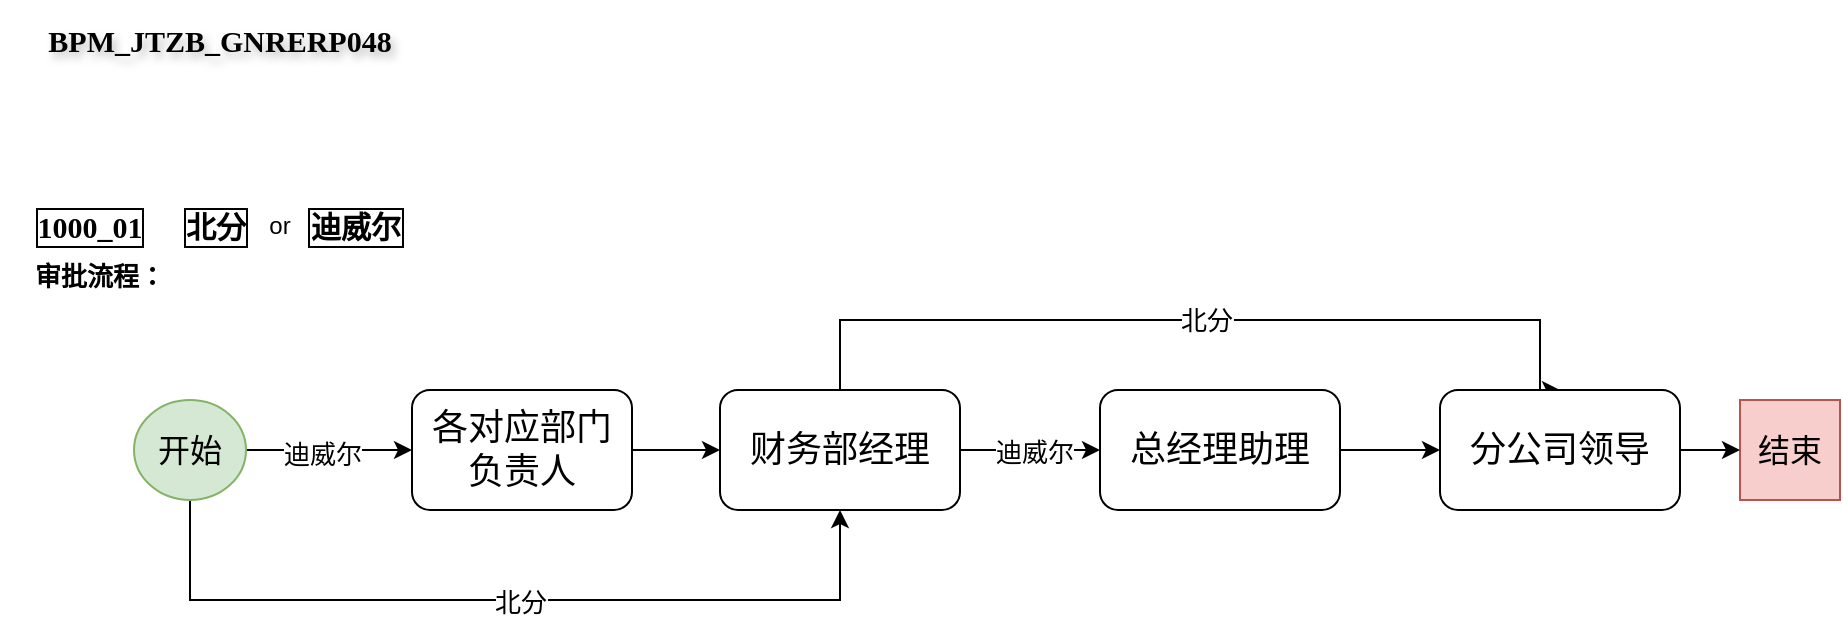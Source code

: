 <mxfile version="26.0.16">
  <diagram id="C5RBs43oDa-KdzZeNtuy" name="Page-1">
    <mxGraphModel dx="1194" dy="708" grid="1" gridSize="10" guides="1" tooltips="1" connect="1" arrows="1" fold="1" page="1" pageScale="1" pageWidth="1169" pageHeight="827" math="0" shadow="0">
      <root>
        <mxCell id="WIyWlLk6GJQsqaUBKTNV-0" />
        <mxCell id="WIyWlLk6GJQsqaUBKTNV-1" parent="WIyWlLk6GJQsqaUBKTNV-0" />
        <mxCell id="pftTVOW5zMtByHvlVVlK-6" value="" style="edgeStyle=orthogonalEdgeStyle;rounded=0;orthogonalLoop=1;jettySize=auto;html=1;entryX=0;entryY=0.5;entryDx=0;entryDy=0;" parent="WIyWlLk6GJQsqaUBKTNV-1" source="pftTVOW5zMtByHvlVVlK-7" target="Uk0JDNx7GKkw2sM7v-O2-2" edge="1">
          <mxGeometry relative="1" as="geometry">
            <mxPoint x="153" y="200" as="targetPoint" />
          </mxGeometry>
        </mxCell>
        <mxCell id="Uk0JDNx7GKkw2sM7v-O2-3" value="迪威尔" style="edgeLabel;html=1;align=center;verticalAlign=middle;resizable=0;points=[];fontSize=13;" parent="pftTVOW5zMtByHvlVVlK-6" vertex="1" connectable="0">
          <mxGeometry x="-0.084" y="-2" relative="1" as="geometry">
            <mxPoint as="offset" />
          </mxGeometry>
        </mxCell>
        <mxCell id="Uk0JDNx7GKkw2sM7v-O2-4" style="edgeStyle=orthogonalEdgeStyle;rounded=0;orthogonalLoop=1;jettySize=auto;html=1;entryX=0.5;entryY=1;entryDx=0;entryDy=0;" parent="WIyWlLk6GJQsqaUBKTNV-1" source="pftTVOW5zMtByHvlVVlK-7" target="pftTVOW5zMtByHvlVVlK-9" edge="1">
          <mxGeometry relative="1" as="geometry">
            <Array as="points">
              <mxPoint x="95" y="300" />
              <mxPoint x="420" y="300" />
            </Array>
          </mxGeometry>
        </mxCell>
        <mxCell id="Uk0JDNx7GKkw2sM7v-O2-7" value="北分" style="edgeLabel;html=1;align=center;verticalAlign=middle;resizable=0;points=[];fontSize=13;" parent="Uk0JDNx7GKkw2sM7v-O2-4" vertex="1" connectable="0">
          <mxGeometry x="0.022" y="-1" relative="1" as="geometry">
            <mxPoint as="offset" />
          </mxGeometry>
        </mxCell>
        <mxCell id="pftTVOW5zMtByHvlVVlK-7" value="&lt;font style=&quot;font-size: 16px;&quot;&gt;开始&lt;/font&gt;" style="ellipse;whiteSpace=wrap;html=1;fillColor=#d5e8d4;strokeColor=#82b366;" parent="WIyWlLk6GJQsqaUBKTNV-1" vertex="1">
          <mxGeometry x="67" y="200" width="56" height="50" as="geometry" />
        </mxCell>
        <mxCell id="Uk0JDNx7GKkw2sM7v-O2-10" value="" style="edgeStyle=orthogonalEdgeStyle;rounded=0;orthogonalLoop=1;jettySize=auto;html=1;" parent="WIyWlLk6GJQsqaUBKTNV-1" source="pftTVOW5zMtByHvlVVlK-9" target="Uk0JDNx7GKkw2sM7v-O2-9" edge="1">
          <mxGeometry relative="1" as="geometry" />
        </mxCell>
        <mxCell id="Uk0JDNx7GKkw2sM7v-O2-11" value="迪威尔" style="edgeLabel;html=1;align=center;verticalAlign=middle;resizable=0;points=[];fontSize=13;" parent="Uk0JDNx7GKkw2sM7v-O2-10" vertex="1" connectable="0">
          <mxGeometry x="0.057" y="-1" relative="1" as="geometry">
            <mxPoint as="offset" />
          </mxGeometry>
        </mxCell>
        <mxCell id="Uk0JDNx7GKkw2sM7v-O2-15" style="edgeStyle=orthogonalEdgeStyle;rounded=0;orthogonalLoop=1;jettySize=auto;html=1;entryX=0.5;entryY=0;entryDx=0;entryDy=0;" parent="WIyWlLk6GJQsqaUBKTNV-1" source="pftTVOW5zMtByHvlVVlK-9" target="Uk0JDNx7GKkw2sM7v-O2-12" edge="1">
          <mxGeometry relative="1" as="geometry">
            <Array as="points">
              <mxPoint x="420" y="160" />
              <mxPoint x="770" y="160" />
            </Array>
          </mxGeometry>
        </mxCell>
        <mxCell id="Uk0JDNx7GKkw2sM7v-O2-16" value="北分" style="edgeLabel;html=1;align=center;verticalAlign=middle;resizable=0;points=[];fontSize=13;" parent="Uk0JDNx7GKkw2sM7v-O2-15" vertex="1" connectable="0">
          <mxGeometry x="0.014" relative="1" as="geometry">
            <mxPoint as="offset" />
          </mxGeometry>
        </mxCell>
        <mxCell id="pftTVOW5zMtByHvlVVlK-9" value="&lt;font style=&quot;font-size: 18px;&quot;&gt;财务部经理&lt;/font&gt;" style="rounded=1;whiteSpace=wrap;html=1;fontSize=12;glass=0;strokeWidth=1;shadow=0;" parent="WIyWlLk6GJQsqaUBKTNV-1" vertex="1">
          <mxGeometry x="360" y="195" width="120" height="60" as="geometry" />
        </mxCell>
        <mxCell id="pftTVOW5zMtByHvlVVlK-10" value="&lt;font style=&quot;font-size: 16px;&quot;&gt;结束&lt;/font&gt;" style="whiteSpace=wrap;html=1;aspect=fixed;fillColor=#f8cecc;strokeColor=#b85450;" parent="WIyWlLk6GJQsqaUBKTNV-1" vertex="1">
          <mxGeometry x="870" y="200" width="50" height="50" as="geometry" />
        </mxCell>
        <mxCell id="pftTVOW5zMtByHvlVVlK-11" value="BPM_JTZB_GNRERP048" style="text;html=1;align=center;verticalAlign=middle;whiteSpace=wrap;rounded=0;fontStyle=1;fontFamily=Verdana;fontSize=15;labelBorderColor=none;labelBackgroundColor=none;textShadow=1;" parent="WIyWlLk6GJQsqaUBKTNV-1" vertex="1">
          <mxGeometry width="220" height="40" as="geometry" />
        </mxCell>
        <mxCell id="pftTVOW5zMtByHvlVVlK-12" value="1000_01" style="text;html=1;align=center;verticalAlign=middle;whiteSpace=wrap;rounded=0;fontStyle=1;fontFamily=Times New Roman;fontSize=15;labelBackgroundColor=none;labelBorderColor=default;" parent="WIyWlLk6GJQsqaUBKTNV-1" vertex="1">
          <mxGeometry x="10" y="93" width="70" height="40" as="geometry" />
        </mxCell>
        <mxCell id="pftTVOW5zMtByHvlVVlK-13" value="迪威尔" style="text;html=1;align=center;verticalAlign=middle;whiteSpace=wrap;rounded=0;fontStyle=1;fontFamily=Times New Roman;fontSize=15;labelBorderColor=default;" parent="WIyWlLk6GJQsqaUBKTNV-1" vertex="1">
          <mxGeometry x="150" y="93" width="56" height="40" as="geometry" />
        </mxCell>
        <mxCell id="pftTVOW5zMtByHvlVVlK-15" value="审批流程：" style="text;html=1;align=center;verticalAlign=middle;whiteSpace=wrap;rounded=0;fontStyle=1;fontFamily=Times New Roman;fontSize=13;textShadow=0;" parent="WIyWlLk6GJQsqaUBKTNV-1" vertex="1">
          <mxGeometry x="10" y="118" width="80" height="40" as="geometry" />
        </mxCell>
        <mxCell id="Uk0JDNx7GKkw2sM7v-O2-0" value="北分" style="text;html=1;align=center;verticalAlign=middle;whiteSpace=wrap;rounded=0;fontStyle=1;fontFamily=Times New Roman;fontSize=15;labelBorderColor=default;" parent="WIyWlLk6GJQsqaUBKTNV-1" vertex="1">
          <mxGeometry x="80" y="93" width="56" height="40" as="geometry" />
        </mxCell>
        <mxCell id="Uk0JDNx7GKkw2sM7v-O2-1" value="or" style="text;html=1;align=center;verticalAlign=middle;whiteSpace=wrap;rounded=0;" parent="WIyWlLk6GJQsqaUBKTNV-1" vertex="1">
          <mxGeometry x="130" y="98" width="20" height="30" as="geometry" />
        </mxCell>
        <mxCell id="Uk0JDNx7GKkw2sM7v-O2-8" value="" style="edgeStyle=orthogonalEdgeStyle;rounded=0;orthogonalLoop=1;jettySize=auto;html=1;" parent="WIyWlLk6GJQsqaUBKTNV-1" source="Uk0JDNx7GKkw2sM7v-O2-2" target="pftTVOW5zMtByHvlVVlK-9" edge="1">
          <mxGeometry relative="1" as="geometry" />
        </mxCell>
        <mxCell id="Uk0JDNx7GKkw2sM7v-O2-2" value="&lt;span style=&quot;font-size: 18px;&quot;&gt;各对应部门&lt;/span&gt;&lt;div&gt;&lt;span style=&quot;font-size: 18px;&quot;&gt;负责人&lt;/span&gt;&lt;/div&gt;" style="rounded=1;whiteSpace=wrap;html=1;fontSize=12;glass=0;strokeWidth=1;shadow=0;" parent="WIyWlLk6GJQsqaUBKTNV-1" vertex="1">
          <mxGeometry x="206" y="195" width="110" height="60" as="geometry" />
        </mxCell>
        <mxCell id="Uk0JDNx7GKkw2sM7v-O2-13" value="" style="edgeStyle=orthogonalEdgeStyle;rounded=0;orthogonalLoop=1;jettySize=auto;html=1;" parent="WIyWlLk6GJQsqaUBKTNV-1" source="Uk0JDNx7GKkw2sM7v-O2-9" target="Uk0JDNx7GKkw2sM7v-O2-12" edge="1">
          <mxGeometry relative="1" as="geometry" />
        </mxCell>
        <mxCell id="Uk0JDNx7GKkw2sM7v-O2-9" value="&lt;font style=&quot;font-size: 18px;&quot;&gt;总经理助理&lt;/font&gt;" style="rounded=1;whiteSpace=wrap;html=1;fontSize=12;glass=0;strokeWidth=1;shadow=0;" parent="WIyWlLk6GJQsqaUBKTNV-1" vertex="1">
          <mxGeometry x="550" y="195" width="120" height="60" as="geometry" />
        </mxCell>
        <mxCell id="Uk0JDNx7GKkw2sM7v-O2-14" value="" style="edgeStyle=orthogonalEdgeStyle;rounded=0;orthogonalLoop=1;jettySize=auto;html=1;" parent="WIyWlLk6GJQsqaUBKTNV-1" source="Uk0JDNx7GKkw2sM7v-O2-12" target="pftTVOW5zMtByHvlVVlK-10" edge="1">
          <mxGeometry relative="1" as="geometry" />
        </mxCell>
        <mxCell id="Uk0JDNx7GKkw2sM7v-O2-12" value="&lt;font style=&quot;font-size: 18px;&quot;&gt;分公司领导&lt;/font&gt;" style="rounded=1;whiteSpace=wrap;html=1;fontSize=12;glass=0;strokeWidth=1;shadow=0;" parent="WIyWlLk6GJQsqaUBKTNV-1" vertex="1">
          <mxGeometry x="720" y="195" width="120" height="60" as="geometry" />
        </mxCell>
      </root>
    </mxGraphModel>
  </diagram>
</mxfile>
